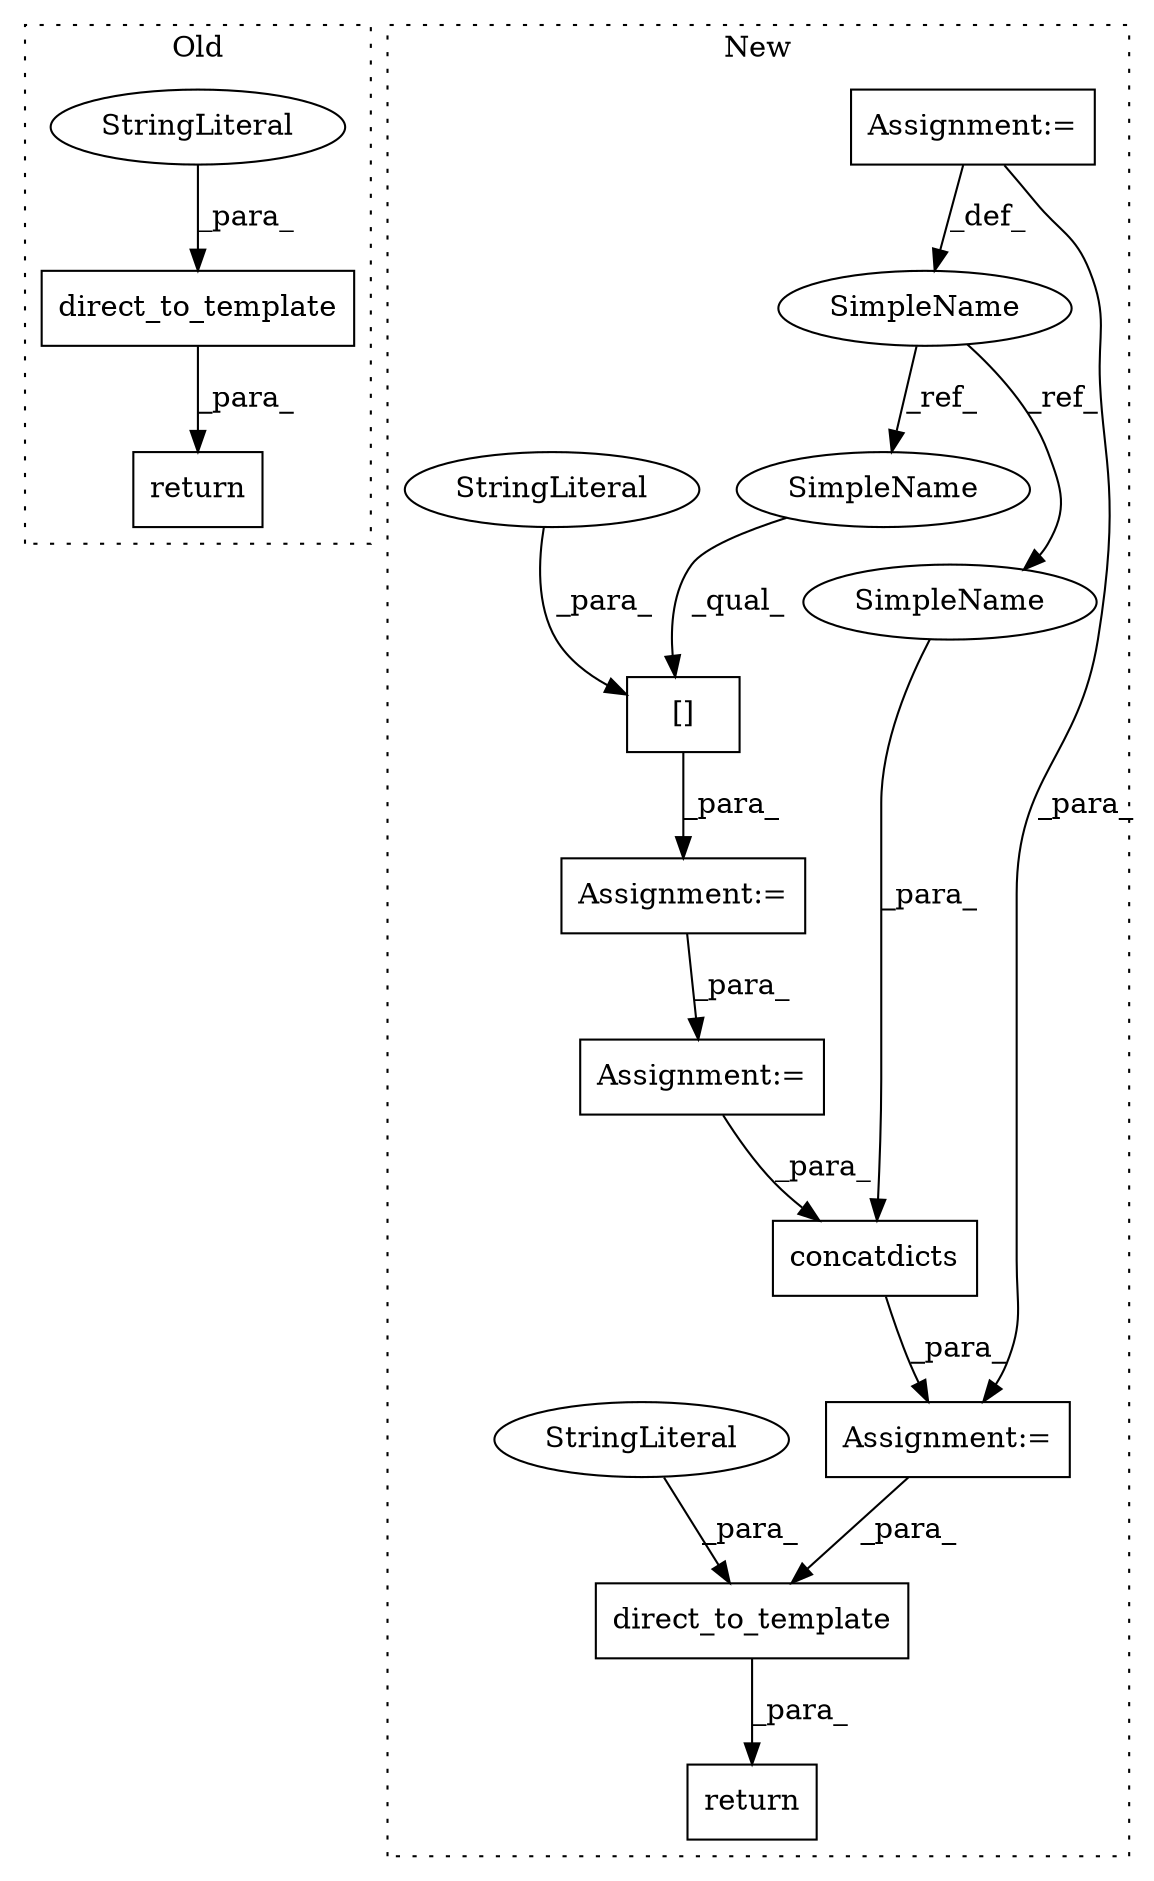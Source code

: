 digraph G {
subgraph cluster0 {
1 [label="direct_to_template" a="32" s="1278,1432" l="19,1" shape="box"];
11 [label="StringLiteral" a="45" s="1305" l="25" shape="ellipse"];
14 [label="return" a="41" s="1271" l="7" shape="box"];
label = "Old";
style="dotted";
}
subgraph cluster1 {
2 [label="direct_to_template" a="32" s="1528,1588" l="19,1" shape="box"];
3 [label="Assignment:=" a="7" s="1361" l="1" shape="box"];
4 [label="Assignment:=" a="7" s="1147" l="1" shape="box"];
5 [label="Assignment:=" a="7" s="1202" l="1" shape="box"];
6 [label="[]" a="2" s="1203,1222" l="13,1" shape="box"];
7 [label="SimpleName" a="42" s="1135" l="12" shape="ellipse"];
8 [label="concatdicts" a="32" s="1477,1514" l="12,1" shape="box"];
9 [label="StringLiteral" a="45" s="1216" l="6" shape="ellipse"];
10 [label="Assignment:=" a="7" s="1476" l="1" shape="box"];
12 [label="StringLiteral" a="45" s="1555" l="25" shape="ellipse"];
13 [label="return" a="41" s="1521" l="7" shape="box"];
15 [label="SimpleName" a="42" s="1489" l="12" shape="ellipse"];
16 [label="SimpleName" a="42" s="1203" l="12" shape="ellipse"];
label = "New";
style="dotted";
}
1 -> 14 [label="_para_"];
2 -> 13 [label="_para_"];
3 -> 8 [label="_para_"];
4 -> 10 [label="_para_"];
4 -> 7 [label="_def_"];
5 -> 3 [label="_para_"];
6 -> 5 [label="_para_"];
7 -> 16 [label="_ref_"];
7 -> 15 [label="_ref_"];
8 -> 10 [label="_para_"];
9 -> 6 [label="_para_"];
10 -> 2 [label="_para_"];
11 -> 1 [label="_para_"];
12 -> 2 [label="_para_"];
15 -> 8 [label="_para_"];
16 -> 6 [label="_qual_"];
}